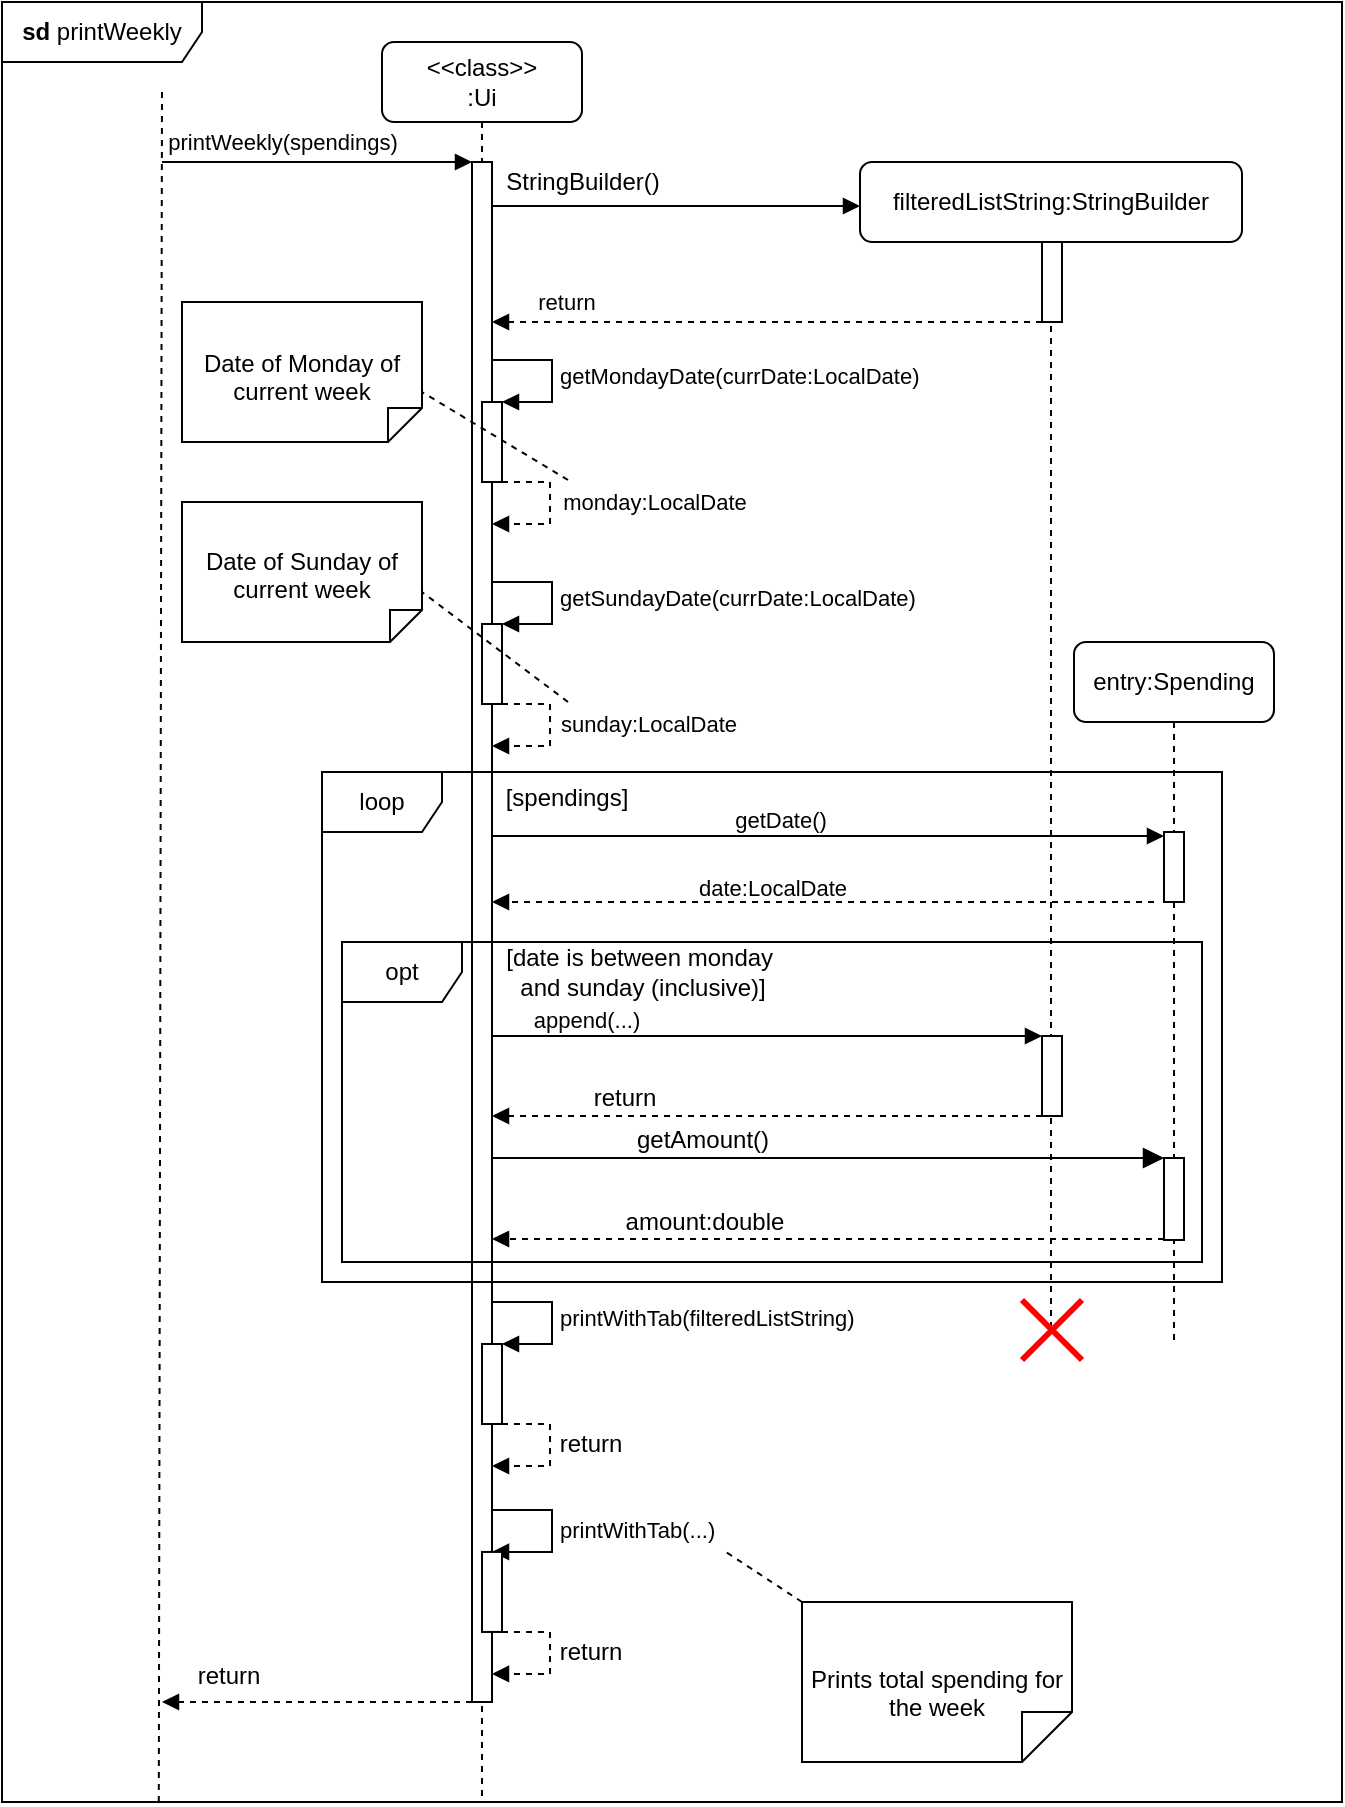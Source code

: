 <mxfile version="24.7.17">
  <diagram name="Page-1" id="kKGzz5kkBFm7OB60qcjx">
    <mxGraphModel dx="780" dy="592" grid="1" gridSize="10" guides="1" tooltips="1" connect="1" arrows="1" fold="1" page="1" pageScale="1" pageWidth="827" pageHeight="1169" math="0" shadow="0">
      <root>
        <mxCell id="0" />
        <mxCell id="1" parent="0" />
        <mxCell id="DzmFbw8f4VmbmkQMaoc1-1" value="" style="endArrow=none;dashed=1;html=1;rounded=0;exitX=0.117;exitY=1;exitDx=0;exitDy=0;exitPerimeter=0;" parent="1" source="DzmFbw8f4VmbmkQMaoc1-51" edge="1">
          <mxGeometry width="50" height="50" relative="1" as="geometry">
            <mxPoint x="160" y="820" as="sourcePoint" />
            <mxPoint x="160" y="44" as="targetPoint" />
          </mxGeometry>
        </mxCell>
        <mxCell id="DzmFbw8f4VmbmkQMaoc1-2" value="" style="html=1;verticalAlign=bottom;labelBackgroundColor=none;endArrow=block;endFill=1;rounded=0;" parent="1" target="DzmFbw8f4VmbmkQMaoc1-4" edge="1">
          <mxGeometry width="160" relative="1" as="geometry">
            <mxPoint x="160" y="80" as="sourcePoint" />
            <mxPoint x="340" y="80" as="targetPoint" />
          </mxGeometry>
        </mxCell>
        <mxCell id="DzmFbw8f4VmbmkQMaoc1-6" value="printWeekly(spendings)" style="edgeLabel;html=1;align=center;verticalAlign=middle;resizable=0;points=[];" parent="DzmFbw8f4VmbmkQMaoc1-2" vertex="1" connectable="0">
          <mxGeometry x="0.175" y="-1" relative="1" as="geometry">
            <mxPoint x="-31" y="-11" as="offset" />
          </mxGeometry>
        </mxCell>
        <mxCell id="DzmFbw8f4VmbmkQMaoc1-3" value="&amp;lt;&amp;lt;class&amp;gt;&amp;gt;&lt;div&gt;:Ui&lt;/div&gt;" style="shape=umlLifeline;perimeter=lifelinePerimeter;whiteSpace=wrap;html=1;container=1;dropTarget=0;collapsible=0;recursiveResize=0;outlineConnect=0;portConstraint=eastwest;newEdgeStyle={&quot;curved&quot;:0,&quot;rounded&quot;:0};rounded=1;" parent="1" vertex="1">
          <mxGeometry x="270" y="20" width="100" height="880" as="geometry" />
        </mxCell>
        <mxCell id="DzmFbw8f4VmbmkQMaoc1-4" value="" style="html=1;points=[[0,0,0,0,5],[0,1,0,0,-5],[1,0,0,0,5],[1,1,0,0,-5]];perimeter=orthogonalPerimeter;outlineConnect=0;targetShapes=umlLifeline;portConstraint=eastwest;newEdgeStyle={&quot;curved&quot;:0,&quot;rounded&quot;:0};" parent="DzmFbw8f4VmbmkQMaoc1-3" vertex="1">
          <mxGeometry x="45" y="60" width="10" height="770" as="geometry" />
        </mxCell>
        <mxCell id="DzmFbw8f4VmbmkQMaoc1-15" value="getSundayDate(currDate:LocalDate)" style="html=1;align=left;spacingLeft=2;endArrow=block;rounded=0;edgeStyle=orthogonalEdgeStyle;curved=0;rounded=0;" parent="DzmFbw8f4VmbmkQMaoc1-3" target="DzmFbw8f4VmbmkQMaoc1-16" edge="1">
          <mxGeometry relative="1" as="geometry">
            <mxPoint x="55" y="270" as="sourcePoint" />
            <Array as="points">
              <mxPoint x="85" y="270" />
              <mxPoint x="85" y="291" />
            </Array>
          </mxGeometry>
        </mxCell>
        <mxCell id="DzmFbw8f4VmbmkQMaoc1-16" value="" style="html=1;points=[[0,0,0,0,5],[0,1,0,0,-5],[1,0,0,0,5],[1,1,0,0,-5]];perimeter=orthogonalPerimeter;outlineConnect=0;targetShapes=umlLifeline;portConstraint=eastwest;newEdgeStyle={&quot;curved&quot;:0,&quot;rounded&quot;:0};" parent="DzmFbw8f4VmbmkQMaoc1-3" vertex="1">
          <mxGeometry x="50" y="291" width="10" height="40" as="geometry" />
        </mxCell>
        <mxCell id="DzmFbw8f4VmbmkQMaoc1-17" value="" style="html=1;align=left;spacingLeft=2;endArrow=block;rounded=0;edgeStyle=orthogonalEdgeStyle;curved=0;rounded=0;dashed=1;" parent="DzmFbw8f4VmbmkQMaoc1-3" edge="1">
          <mxGeometry relative="1" as="geometry">
            <mxPoint x="60" y="331" as="sourcePoint" />
            <Array as="points">
              <mxPoint x="84" y="331" />
              <mxPoint x="84" y="352" />
            </Array>
            <mxPoint x="55" y="352" as="targetPoint" />
          </mxGeometry>
        </mxCell>
        <mxCell id="DzmFbw8f4VmbmkQMaoc1-18" value="sunday:LocalDate" style="edgeLabel;html=1;align=center;verticalAlign=middle;resizable=0;points=[];" parent="DzmFbw8f4VmbmkQMaoc1-17" vertex="1" connectable="0">
          <mxGeometry x="-0.034" relative="1" as="geometry">
            <mxPoint x="49" y="-2" as="offset" />
          </mxGeometry>
        </mxCell>
        <mxCell id="DzmFbw8f4VmbmkQMaoc1-45" value="printWithTab(filteredListString)" style="html=1;align=left;spacingLeft=2;endArrow=block;rounded=0;edgeStyle=orthogonalEdgeStyle;curved=0;rounded=0;" parent="DzmFbw8f4VmbmkQMaoc1-3" target="DzmFbw8f4VmbmkQMaoc1-46" edge="1">
          <mxGeometry relative="1" as="geometry">
            <mxPoint x="55" y="630" as="sourcePoint" />
            <Array as="points">
              <mxPoint x="85" y="630" />
              <mxPoint x="85" y="651" />
            </Array>
          </mxGeometry>
        </mxCell>
        <mxCell id="DzmFbw8f4VmbmkQMaoc1-46" value="" style="html=1;points=[[0,0,0,0,5],[0,1,0,0,-5],[1,0,0,0,5],[1,1,0,0,-5]];perimeter=orthogonalPerimeter;outlineConnect=0;targetShapes=umlLifeline;portConstraint=eastwest;newEdgeStyle={&quot;curved&quot;:0,&quot;rounded&quot;:0};" parent="DzmFbw8f4VmbmkQMaoc1-3" vertex="1">
          <mxGeometry x="50" y="651" width="10" height="40" as="geometry" />
        </mxCell>
        <mxCell id="DzmFbw8f4VmbmkQMaoc1-47" value="" style="html=1;align=left;spacingLeft=2;endArrow=block;rounded=0;edgeStyle=orthogonalEdgeStyle;curved=0;rounded=0;dashed=1;" parent="DzmFbw8f4VmbmkQMaoc1-3" edge="1">
          <mxGeometry relative="1" as="geometry">
            <mxPoint x="60" y="691" as="sourcePoint" />
            <Array as="points">
              <mxPoint x="84" y="691" />
              <mxPoint x="84" y="712" />
            </Array>
            <mxPoint x="55" y="712" as="targetPoint" />
          </mxGeometry>
        </mxCell>
        <mxCell id="TGZ2hteL3oOcuOUhuvr0-2" value="return" style="edgeLabel;html=1;align=center;verticalAlign=middle;resizable=0;points=[];fontSize=12;" parent="DzmFbw8f4VmbmkQMaoc1-47" vertex="1" connectable="0">
          <mxGeometry x="0.261" y="1" relative="1" as="geometry">
            <mxPoint x="21" y="-12" as="offset" />
          </mxGeometry>
        </mxCell>
        <mxCell id="DzmFbw8f4VmbmkQMaoc1-5" value="filteredListString:StringBuilder" style="shape=umlLifeline;perimeter=lifelinePerimeter;whiteSpace=wrap;html=1;container=1;dropTarget=0;collapsible=0;recursiveResize=0;outlineConnect=0;portConstraint=eastwest;newEdgeStyle={&quot;curved&quot;:0,&quot;rounded&quot;:0};rounded=1;" parent="1" vertex="1">
          <mxGeometry x="509" y="80" width="191" height="585" as="geometry" />
        </mxCell>
        <mxCell id="DzmFbw8f4VmbmkQMaoc1-8" value="" style="html=1;points=[[0,0,0,0,5],[0,1,0,0,-5],[1,0,0,0,5],[1,1,0,0,-5]];perimeter=orthogonalPerimeter;outlineConnect=0;targetShapes=umlLifeline;portConstraint=eastwest;newEdgeStyle={&quot;curved&quot;:0,&quot;rounded&quot;:0};" parent="DzmFbw8f4VmbmkQMaoc1-5" vertex="1">
          <mxGeometry x="91" y="40" width="10" height="40" as="geometry" />
        </mxCell>
        <mxCell id="DzmFbw8f4VmbmkQMaoc1-7" value="" style="html=1;verticalAlign=bottom;labelBackgroundColor=none;endArrow=block;endFill=1;rounded=0;" parent="1" edge="1">
          <mxGeometry width="160" relative="1" as="geometry">
            <mxPoint x="325" y="102.0" as="sourcePoint" />
            <mxPoint x="509" y="102" as="targetPoint" />
          </mxGeometry>
        </mxCell>
        <mxCell id="6O3rvMkmPDV_LtJMHyV1-1" value="StringBuilder()" style="edgeLabel;html=1;align=center;verticalAlign=middle;resizable=0;points=[];fontSize=12;rotation=0;" vertex="1" connectable="0" parent="DzmFbw8f4VmbmkQMaoc1-7">
          <mxGeometry x="0.203" y="4" relative="1" as="geometry">
            <mxPoint x="-66" y="-8" as="offset" />
          </mxGeometry>
        </mxCell>
        <mxCell id="DzmFbw8f4VmbmkQMaoc1-9" value="" style="html=1;verticalAlign=bottom;labelBackgroundColor=none;endArrow=block;endFill=1;dashed=1;rounded=0;" parent="1" source="DzmFbw8f4VmbmkQMaoc1-8" edge="1">
          <mxGeometry width="160" relative="1" as="geometry">
            <mxPoint x="479" y="160" as="sourcePoint" />
            <mxPoint x="325" y="160" as="targetPoint" />
          </mxGeometry>
        </mxCell>
        <mxCell id="DzmFbw8f4VmbmkQMaoc1-10" value="return" style="edgeLabel;html=1;align=center;verticalAlign=middle;resizable=0;points=[];" parent="DzmFbw8f4VmbmkQMaoc1-9" vertex="1" connectable="0">
          <mxGeometry x="-0.168" y="-2" relative="1" as="geometry">
            <mxPoint x="-124" y="-8" as="offset" />
          </mxGeometry>
        </mxCell>
        <mxCell id="DzmFbw8f4VmbmkQMaoc1-11" value="" style="html=1;points=[[0,0,0,0,5],[0,1,0,0,-5],[1,0,0,0,5],[1,1,0,0,-5]];perimeter=orthogonalPerimeter;outlineConnect=0;targetShapes=umlLifeline;portConstraint=eastwest;newEdgeStyle={&quot;curved&quot;:0,&quot;rounded&quot;:0};" parent="1" vertex="1">
          <mxGeometry x="320" y="200" width="10" height="40" as="geometry" />
        </mxCell>
        <mxCell id="DzmFbw8f4VmbmkQMaoc1-12" value="getMondayDate(currDate:LocalDate)" style="html=1;align=left;spacingLeft=2;endArrow=block;rounded=0;edgeStyle=orthogonalEdgeStyle;curved=0;rounded=0;" parent="1" target="DzmFbw8f4VmbmkQMaoc1-11" edge="1">
          <mxGeometry relative="1" as="geometry">
            <mxPoint x="325" y="179" as="sourcePoint" />
            <Array as="points">
              <mxPoint x="355" y="179" />
              <mxPoint x="355" y="200" />
            </Array>
          </mxGeometry>
        </mxCell>
        <mxCell id="DzmFbw8f4VmbmkQMaoc1-13" value="" style="html=1;align=left;spacingLeft=2;endArrow=block;rounded=0;edgeStyle=orthogonalEdgeStyle;curved=0;rounded=0;dashed=1;" parent="1" target="DzmFbw8f4VmbmkQMaoc1-4" edge="1">
          <mxGeometry relative="1" as="geometry">
            <mxPoint x="330" y="240" as="sourcePoint" />
            <Array as="points">
              <mxPoint x="354" y="240" />
              <mxPoint x="354" y="261" />
            </Array>
            <mxPoint x="335" y="261" as="targetPoint" />
          </mxGeometry>
        </mxCell>
        <mxCell id="DzmFbw8f4VmbmkQMaoc1-14" value="monday:LocalDate" style="edgeLabel;html=1;align=center;verticalAlign=middle;resizable=0;points=[];" parent="DzmFbw8f4VmbmkQMaoc1-13" vertex="1" connectable="0">
          <mxGeometry x="-0.034" relative="1" as="geometry">
            <mxPoint x="52" y="-2" as="offset" />
          </mxGeometry>
        </mxCell>
        <mxCell id="DzmFbw8f4VmbmkQMaoc1-20" value="Date of Monday of current week" style="shape=note2;boundedLbl=1;whiteSpace=wrap;html=1;size=17;verticalAlign=top;align=center;flipV=1;" parent="1" vertex="1">
          <mxGeometry x="170" y="150" width="120" height="70" as="geometry" />
        </mxCell>
        <mxCell id="DzmFbw8f4VmbmkQMaoc1-21" value="" style="endArrow=none;dashed=1;html=1;rounded=0;entryX=0;entryY=0;entryDx=120;entryDy=25;entryPerimeter=0;" parent="1" target="DzmFbw8f4VmbmkQMaoc1-20" edge="1">
          <mxGeometry width="50" height="50" relative="1" as="geometry">
            <mxPoint x="363" y="239" as="sourcePoint" />
            <mxPoint x="410" y="240" as="targetPoint" />
          </mxGeometry>
        </mxCell>
        <mxCell id="DzmFbw8f4VmbmkQMaoc1-22" value="Date of Sunday of current week" style="shape=note2;boundedLbl=1;whiteSpace=wrap;html=1;size=16;verticalAlign=top;align=center;flipV=1;" parent="1" vertex="1">
          <mxGeometry x="170" y="250" width="120" height="70" as="geometry" />
        </mxCell>
        <mxCell id="DzmFbw8f4VmbmkQMaoc1-23" value="" style="endArrow=none;dashed=1;html=1;rounded=0;entryX=0;entryY=0;entryDx=120;entryDy=25;entryPerimeter=0;" parent="1" target="DzmFbw8f4VmbmkQMaoc1-22" edge="1">
          <mxGeometry width="50" height="50" relative="1" as="geometry">
            <mxPoint x="363" y="350" as="sourcePoint" />
            <mxPoint x="440" y="260" as="targetPoint" />
          </mxGeometry>
        </mxCell>
        <mxCell id="DzmFbw8f4VmbmkQMaoc1-26" value="loop" style="shape=umlFrame;whiteSpace=wrap;html=1;pointerEvents=0;" parent="1" vertex="1">
          <mxGeometry x="240" y="385" width="450" height="255" as="geometry" />
        </mxCell>
        <mxCell id="DzmFbw8f4VmbmkQMaoc1-27" value="[spendings]" style="text;html=1;align=center;verticalAlign=middle;resizable=0;points=[];autosize=1;strokeColor=none;fillColor=none;" parent="1" vertex="1">
          <mxGeometry x="322" y="383" width="80" height="30" as="geometry" />
        </mxCell>
        <mxCell id="DzmFbw8f4VmbmkQMaoc1-28" value="entry:Spending" style="shape=umlLifeline;perimeter=lifelinePerimeter;whiteSpace=wrap;html=1;container=1;dropTarget=0;collapsible=0;recursiveResize=0;outlineConnect=0;portConstraint=eastwest;newEdgeStyle={&quot;curved&quot;:0,&quot;rounded&quot;:0};rounded=1;" parent="1" vertex="1">
          <mxGeometry x="616" y="320" width="100" height="350" as="geometry" />
        </mxCell>
        <mxCell id="DzmFbw8f4VmbmkQMaoc1-33" value="" style="html=1;points=[[0,0,0,0,5],[0,1,0,0,-5],[1,0,0,0,5],[1,1,0,0,-5]];perimeter=orthogonalPerimeter;outlineConnect=0;targetShapes=umlLifeline;portConstraint=eastwest;newEdgeStyle={&quot;curved&quot;:0,&quot;rounded&quot;:0};" parent="DzmFbw8f4VmbmkQMaoc1-28" vertex="1">
          <mxGeometry x="45" y="95" width="10" height="35" as="geometry" />
        </mxCell>
        <mxCell id="DzmFbw8f4VmbmkQMaoc1-34" value="" style="html=1;verticalAlign=bottom;labelBackgroundColor=none;endArrow=block;endFill=1;rounded=0;" parent="1" target="DzmFbw8f4VmbmkQMaoc1-33" edge="1">
          <mxGeometry width="160" relative="1" as="geometry">
            <mxPoint x="325" y="417" as="sourcePoint" />
            <mxPoint x="656" y="417" as="targetPoint" />
          </mxGeometry>
        </mxCell>
        <mxCell id="DzmFbw8f4VmbmkQMaoc1-35" value="getDate()" style="edgeLabel;html=1;align=center;verticalAlign=middle;resizable=0;points=[];" parent="DzmFbw8f4VmbmkQMaoc1-34" vertex="1" connectable="0">
          <mxGeometry x="0.046" y="-1" relative="1" as="geometry">
            <mxPoint x="-32" y="-9" as="offset" />
          </mxGeometry>
        </mxCell>
        <mxCell id="DzmFbw8f4VmbmkQMaoc1-36" value="" style="html=1;verticalAlign=bottom;labelBackgroundColor=none;endArrow=block;endFill=1;dashed=1;rounded=0;exitX=0;exitY=1;exitDx=0;exitDy=-5;exitPerimeter=0;" parent="1" edge="1">
          <mxGeometry width="160" relative="1" as="geometry">
            <mxPoint x="656" y="450" as="sourcePoint" />
            <mxPoint x="325" y="450" as="targetPoint" />
          </mxGeometry>
        </mxCell>
        <mxCell id="DzmFbw8f4VmbmkQMaoc1-37" value="&lt;font style=&quot;font-size: 11px;&quot;&gt;date:LocalDate&lt;/font&gt;" style="text;html=1;align=center;verticalAlign=middle;resizable=0;points=[];autosize=1;strokeColor=none;fillColor=none;" parent="1" vertex="1">
          <mxGeometry x="415" y="428" width="100" height="30" as="geometry" />
        </mxCell>
        <mxCell id="DzmFbw8f4VmbmkQMaoc1-38" value="opt" style="shape=umlFrame;whiteSpace=wrap;html=1;pointerEvents=0;" parent="1" vertex="1">
          <mxGeometry x="250" y="470" width="430" height="160" as="geometry" />
        </mxCell>
        <mxCell id="DzmFbw8f4VmbmkQMaoc1-39" value="[date is between monday&amp;nbsp;&lt;div&gt;and sunday (inclusive)]&lt;/div&gt;" style="text;html=1;align=center;verticalAlign=middle;resizable=0;points=[];autosize=1;strokeColor=none;fillColor=none;" parent="1" vertex="1">
          <mxGeometry x="320" y="465" width="160" height="40" as="geometry" />
        </mxCell>
        <mxCell id="DzmFbw8f4VmbmkQMaoc1-40" value="" style="html=1;points=[[0,0,0,0,5],[0,1,0,0,-5],[1,0,0,0,5],[1,1,0,0,-5]];perimeter=orthogonalPerimeter;outlineConnect=0;targetShapes=umlLifeline;portConstraint=eastwest;newEdgeStyle={&quot;curved&quot;:0,&quot;rounded&quot;:0};" parent="1" vertex="1">
          <mxGeometry x="600" y="517" width="10" height="40" as="geometry" />
        </mxCell>
        <mxCell id="DzmFbw8f4VmbmkQMaoc1-42" value="" style="html=1;verticalAlign=bottom;labelBackgroundColor=none;endArrow=block;endFill=1;rounded=0;" parent="1" target="DzmFbw8f4VmbmkQMaoc1-40" edge="1">
          <mxGeometry width="160" relative="1" as="geometry">
            <mxPoint x="325" y="517" as="sourcePoint" />
            <mxPoint x="509" y="517" as="targetPoint" />
          </mxGeometry>
        </mxCell>
        <mxCell id="DzmFbw8f4VmbmkQMaoc1-43" value="append(...)" style="edgeLabel;html=1;align=center;verticalAlign=middle;resizable=0;points=[];" parent="DzmFbw8f4VmbmkQMaoc1-42" vertex="1" connectable="0">
          <mxGeometry x="-0.448" relative="1" as="geometry">
            <mxPoint x="-29" y="-8" as="offset" />
          </mxGeometry>
        </mxCell>
        <mxCell id="DzmFbw8f4VmbmkQMaoc1-44" value="" style="html=1;verticalAlign=bottom;labelBackgroundColor=none;endArrow=block;endFill=1;dashed=1;rounded=0;" parent="1" source="DzmFbw8f4VmbmkQMaoc1-40" edge="1">
          <mxGeometry width="160" relative="1" as="geometry">
            <mxPoint x="554" y="557" as="sourcePoint" />
            <mxPoint x="325" y="557" as="targetPoint" />
          </mxGeometry>
        </mxCell>
        <mxCell id="TGZ2hteL3oOcuOUhuvr0-1" value="return" style="edgeLabel;html=1;align=center;verticalAlign=middle;resizable=0;points=[];fontSize=12;" parent="DzmFbw8f4VmbmkQMaoc1-44" vertex="1" connectable="0">
          <mxGeometry x="-0.313" y="-4" relative="1" as="geometry">
            <mxPoint x="-115" y="-5" as="offset" />
          </mxGeometry>
        </mxCell>
        <mxCell id="DzmFbw8f4VmbmkQMaoc1-49" value="" style="shape=umlDestroy;whiteSpace=wrap;html=1;strokeWidth=3;targetShapes=umlLifeline;strokeColor=#ff0000;" parent="1" vertex="1">
          <mxGeometry x="590" y="649" width="30" height="30" as="geometry" />
        </mxCell>
        <mxCell id="DzmFbw8f4VmbmkQMaoc1-50" value="" style="html=1;verticalAlign=bottom;labelBackgroundColor=none;endArrow=block;endFill=1;dashed=1;rounded=0;" parent="1" edge="1">
          <mxGeometry width="160" relative="1" as="geometry">
            <mxPoint x="315" y="850" as="sourcePoint" />
            <mxPoint x="160" y="850" as="targetPoint" />
          </mxGeometry>
        </mxCell>
        <mxCell id="TGZ2hteL3oOcuOUhuvr0-3" value="return" style="edgeLabel;html=1;align=center;verticalAlign=middle;resizable=0;points=[];fontSize=12;" parent="DzmFbw8f4VmbmkQMaoc1-50" vertex="1" connectable="0">
          <mxGeometry x="-0.282" relative="1" as="geometry">
            <mxPoint x="-67" y="-13" as="offset" />
          </mxGeometry>
        </mxCell>
        <mxCell id="DzmFbw8f4VmbmkQMaoc1-51" value="&lt;b&gt;sd&lt;/b&gt;&amp;nbsp;printWeekly" style="shape=umlFrame;whiteSpace=wrap;html=1;pointerEvents=0;width=100;height=30;" parent="1" vertex="1">
          <mxGeometry x="80" width="670" height="900" as="geometry" />
        </mxCell>
        <mxCell id="sgDxsI-Ba_mWRH00U6SR-1" value="" style="html=1;points=[[0,0,0,0,5],[0,1,0,0,-5],[1,0,0,0,5],[1,1,0,0,-5]];perimeter=orthogonalPerimeter;outlineConnect=0;targetShapes=umlLifeline;portConstraint=eastwest;newEdgeStyle={&quot;curved&quot;:0,&quot;rounded&quot;:0};" parent="1" vertex="1">
          <mxGeometry x="661" y="578" width="10" height="41" as="geometry" />
        </mxCell>
        <mxCell id="sgDxsI-Ba_mWRH00U6SR-2" value="getAmount()" style="html=1;verticalAlign=bottom;endArrow=block;curved=0;rounded=0;fontSize=12;startSize=8;endSize=8;" parent="1" edge="1">
          <mxGeometry x="-0.375" width="80" relative="1" as="geometry">
            <mxPoint x="325" y="578" as="sourcePoint" />
            <mxPoint x="661" y="578" as="targetPoint" />
            <mxPoint as="offset" />
          </mxGeometry>
        </mxCell>
        <mxCell id="sgDxsI-Ba_mWRH00U6SR-5" value="" style="html=1;verticalAlign=bottom;labelBackgroundColor=none;endArrow=block;endFill=1;dashed=1;rounded=0;" parent="1" edge="1">
          <mxGeometry width="160" relative="1" as="geometry">
            <mxPoint x="661" y="618.5" as="sourcePoint" />
            <mxPoint x="325" y="618.5" as="targetPoint" />
          </mxGeometry>
        </mxCell>
        <mxCell id="sgDxsI-Ba_mWRH00U6SR-6" value="amount:double" style="edgeLabel;html=1;align=center;verticalAlign=middle;resizable=0;points=[];fontSize=12;" parent="sgDxsI-Ba_mWRH00U6SR-5" vertex="1" connectable="0">
          <mxGeometry x="-0.313" y="-4" relative="1" as="geometry">
            <mxPoint x="-115" y="-5" as="offset" />
          </mxGeometry>
        </mxCell>
        <mxCell id="sgDxsI-Ba_mWRH00U6SR-8" value="printWithTab(...)" style="html=1;align=left;spacingLeft=2;endArrow=block;rounded=0;edgeStyle=orthogonalEdgeStyle;curved=0;rounded=0;" parent="1" target="sgDxsI-Ba_mWRH00U6SR-7" edge="1">
          <mxGeometry relative="1" as="geometry">
            <mxPoint x="325" y="753.97" as="sourcePoint" />
            <Array as="points">
              <mxPoint x="355" y="753.97" />
              <mxPoint x="355" y="774.97" />
            </Array>
          </mxGeometry>
        </mxCell>
        <mxCell id="sgDxsI-Ba_mWRH00U6SR-7" value="" style="html=1;points=[[0,0,0,0,5],[0,1,0,0,-5],[1,0,0,0,5],[1,1,0,0,-5]];perimeter=orthogonalPerimeter;outlineConnect=0;targetShapes=umlLifeline;portConstraint=eastwest;newEdgeStyle={&quot;curved&quot;:0,&quot;rounded&quot;:0};" parent="1" vertex="1">
          <mxGeometry x="320" y="774.97" width="10" height="40" as="geometry" />
        </mxCell>
        <mxCell id="sgDxsI-Ba_mWRH00U6SR-9" value="" style="html=1;align=left;spacingLeft=2;endArrow=block;rounded=0;edgeStyle=orthogonalEdgeStyle;curved=0;rounded=0;dashed=1;" parent="1" edge="1">
          <mxGeometry relative="1" as="geometry">
            <mxPoint x="330" y="814.97" as="sourcePoint" />
            <Array as="points">
              <mxPoint x="354" y="814.97" />
              <mxPoint x="354" y="835.97" />
            </Array>
            <mxPoint x="325" y="835.97" as="targetPoint" />
          </mxGeometry>
        </mxCell>
        <mxCell id="sgDxsI-Ba_mWRH00U6SR-10" value="return" style="edgeLabel;html=1;align=center;verticalAlign=middle;resizable=0;points=[];fontSize=12;" parent="sgDxsI-Ba_mWRH00U6SR-9" vertex="1" connectable="0">
          <mxGeometry x="0.261" y="1" relative="1" as="geometry">
            <mxPoint x="21" y="-12" as="offset" />
          </mxGeometry>
        </mxCell>
        <mxCell id="sgDxsI-Ba_mWRH00U6SR-11" value="Prints total spending for the week" style="shape=note2;boundedLbl=1;whiteSpace=wrap;html=1;size=25;verticalAlign=top;align=center;flipV=1;" parent="1" vertex="1">
          <mxGeometry x="480" y="800" width="135" height="80" as="geometry" />
        </mxCell>
        <mxCell id="sgDxsI-Ba_mWRH00U6SR-13" value="" style="endArrow=none;dashed=1;html=1;rounded=0;fontSize=12;startSize=8;endSize=8;curved=1;exitX=0;exitY=1;exitDx=0;exitDy=0;exitPerimeter=0;" parent="1" source="sgDxsI-Ba_mWRH00U6SR-11" edge="1">
          <mxGeometry width="50" height="50" relative="1" as="geometry">
            <mxPoint x="480" y="774.97" as="sourcePoint" />
            <mxPoint x="442" y="775" as="targetPoint" />
          </mxGeometry>
        </mxCell>
      </root>
    </mxGraphModel>
  </diagram>
</mxfile>
